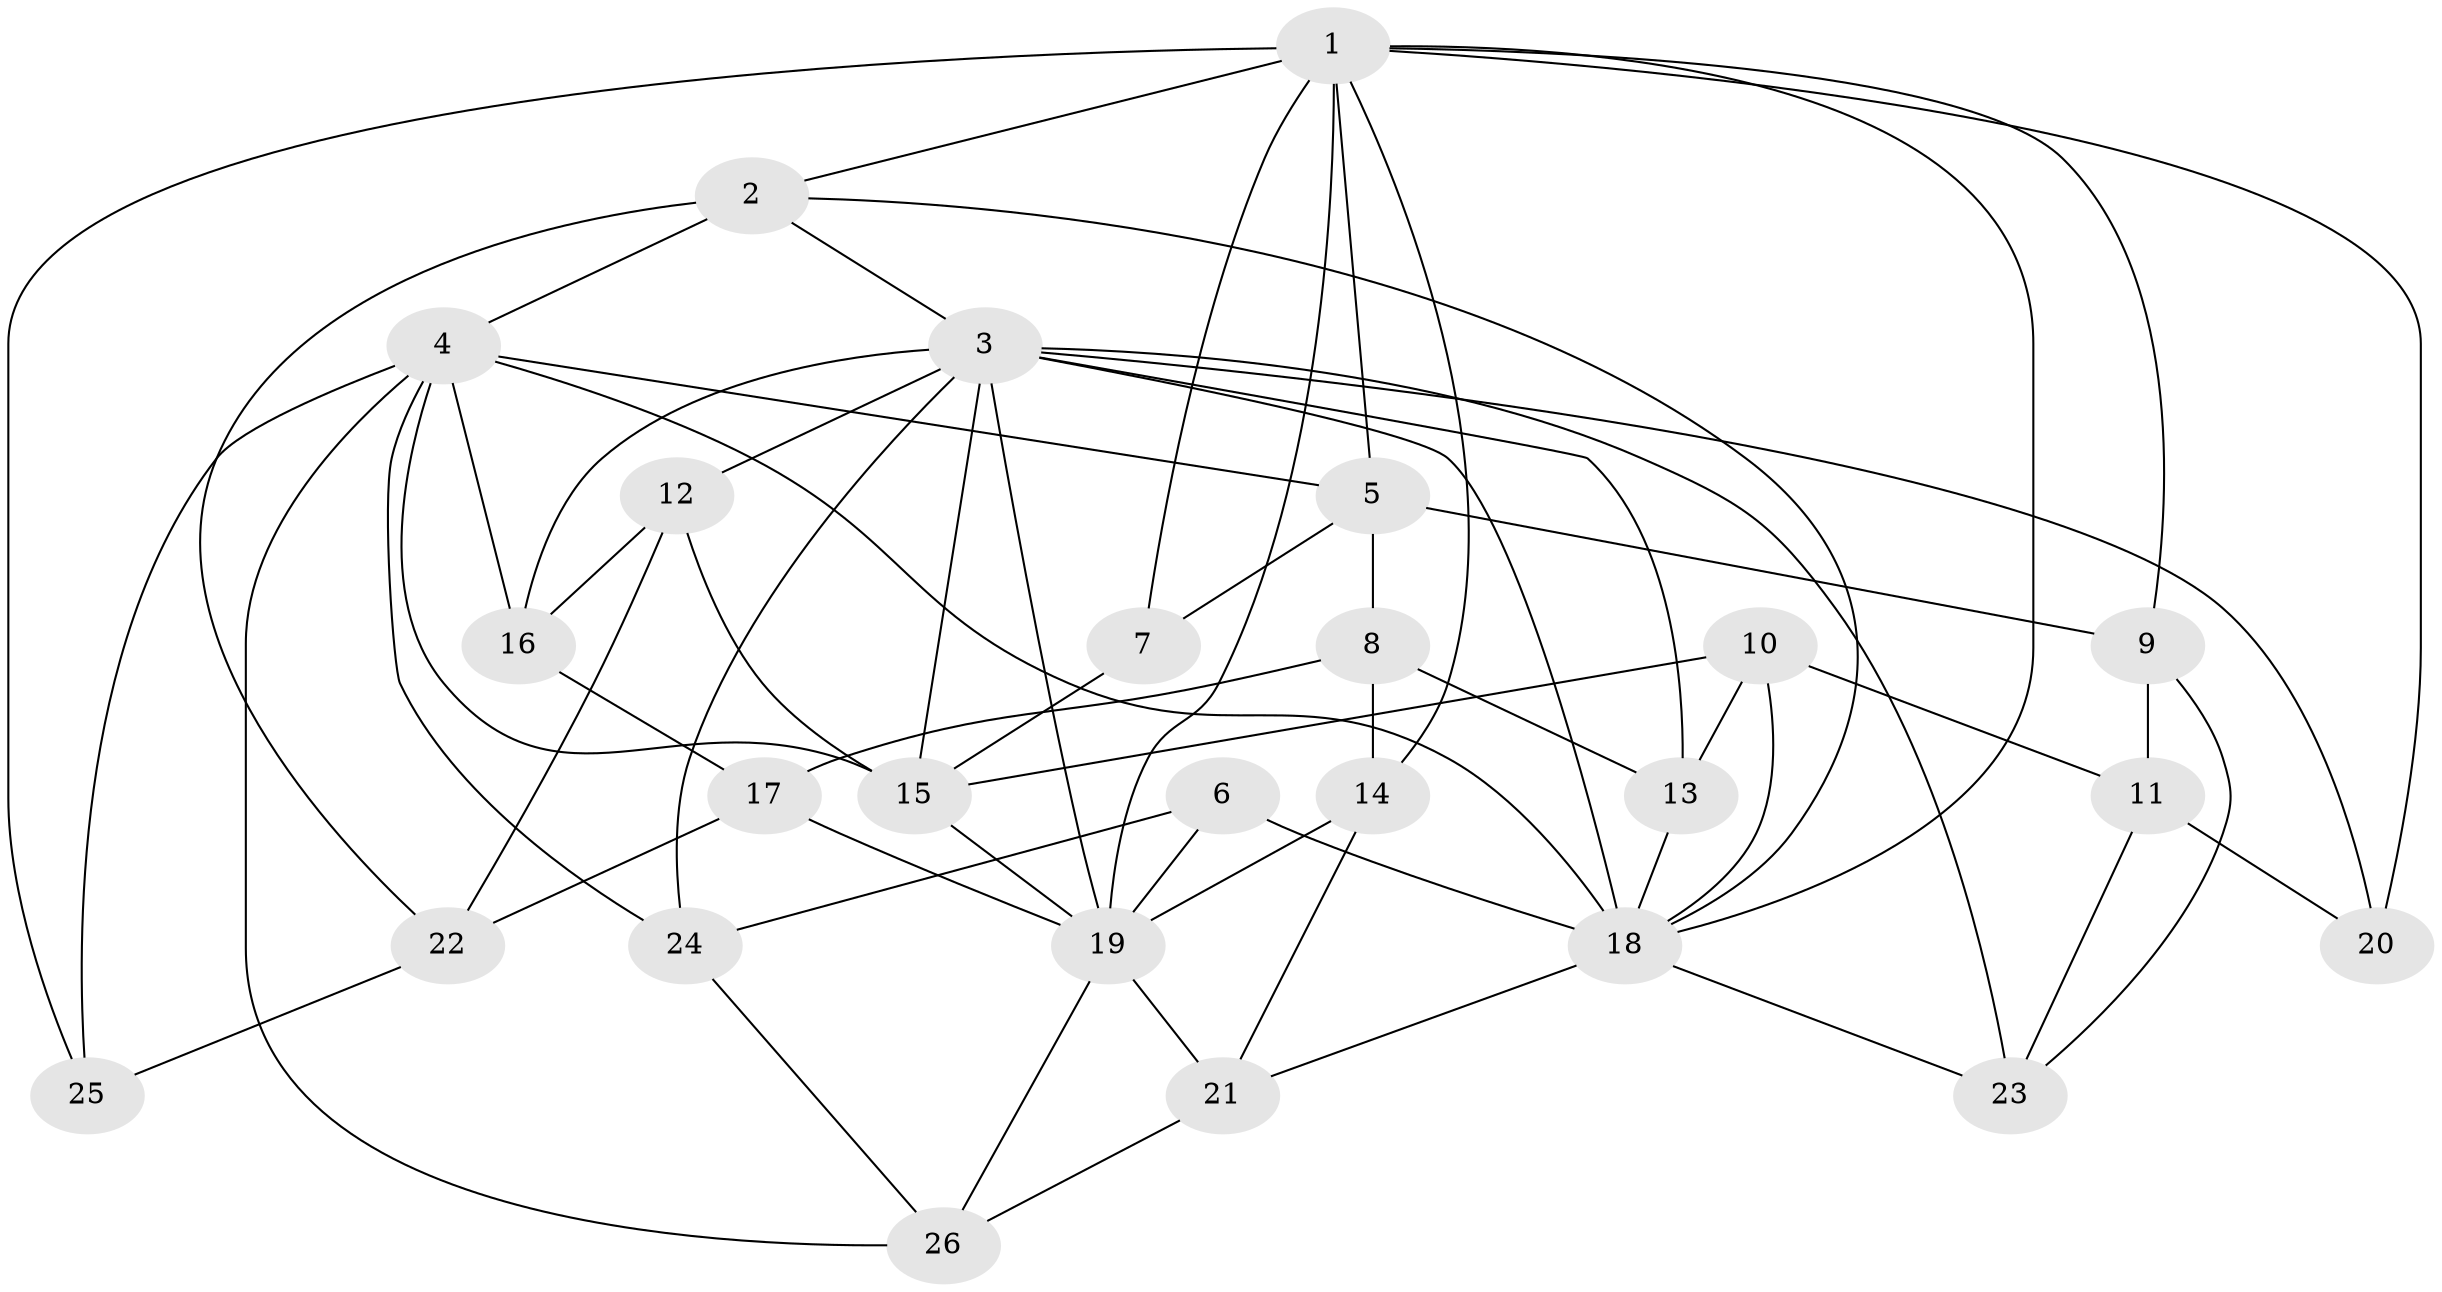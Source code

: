 // original degree distribution, {4: 1.0}
// Generated by graph-tools (version 1.1) at 2025/37/03/09/25 02:37:49]
// undirected, 26 vertices, 64 edges
graph export_dot {
graph [start="1"]
  node [color=gray90,style=filled];
  1;
  2;
  3;
  4;
  5;
  6;
  7;
  8;
  9;
  10;
  11;
  12;
  13;
  14;
  15;
  16;
  17;
  18;
  19;
  20;
  21;
  22;
  23;
  24;
  25;
  26;
  1 -- 2 [weight=1.0];
  1 -- 5 [weight=2.0];
  1 -- 7 [weight=2.0];
  1 -- 9 [weight=1.0];
  1 -- 14 [weight=1.0];
  1 -- 18 [weight=1.0];
  1 -- 19 [weight=2.0];
  1 -- 20 [weight=1.0];
  1 -- 25 [weight=1.0];
  2 -- 3 [weight=1.0];
  2 -- 4 [weight=2.0];
  2 -- 18 [weight=1.0];
  2 -- 22 [weight=1.0];
  3 -- 12 [weight=1.0];
  3 -- 13 [weight=1.0];
  3 -- 15 [weight=2.0];
  3 -- 16 [weight=1.0];
  3 -- 18 [weight=1.0];
  3 -- 19 [weight=1.0];
  3 -- 20 [weight=2.0];
  3 -- 23 [weight=1.0];
  3 -- 24 [weight=1.0];
  4 -- 5 [weight=1.0];
  4 -- 15 [weight=2.0];
  4 -- 16 [weight=1.0];
  4 -- 18 [weight=2.0];
  4 -- 24 [weight=1.0];
  4 -- 25 [weight=2.0];
  4 -- 26 [weight=1.0];
  5 -- 7 [weight=1.0];
  5 -- 8 [weight=1.0];
  5 -- 9 [weight=1.0];
  6 -- 18 [weight=1.0];
  6 -- 19 [weight=2.0];
  6 -- 24 [weight=1.0];
  7 -- 15 [weight=1.0];
  8 -- 13 [weight=1.0];
  8 -- 14 [weight=1.0];
  8 -- 17 [weight=1.0];
  9 -- 11 [weight=1.0];
  9 -- 23 [weight=1.0];
  10 -- 11 [weight=1.0];
  10 -- 13 [weight=1.0];
  10 -- 15 [weight=1.0];
  10 -- 18 [weight=1.0];
  11 -- 20 [weight=1.0];
  11 -- 23 [weight=1.0];
  12 -- 15 [weight=1.0];
  12 -- 16 [weight=1.0];
  12 -- 22 [weight=1.0];
  13 -- 18 [weight=1.0];
  14 -- 19 [weight=1.0];
  14 -- 21 [weight=1.0];
  15 -- 19 [weight=1.0];
  16 -- 17 [weight=1.0];
  17 -- 19 [weight=1.0];
  17 -- 22 [weight=1.0];
  18 -- 21 [weight=1.0];
  18 -- 23 [weight=1.0];
  19 -- 21 [weight=1.0];
  19 -- 26 [weight=1.0];
  21 -- 26 [weight=1.0];
  22 -- 25 [weight=1.0];
  24 -- 26 [weight=1.0];
}
